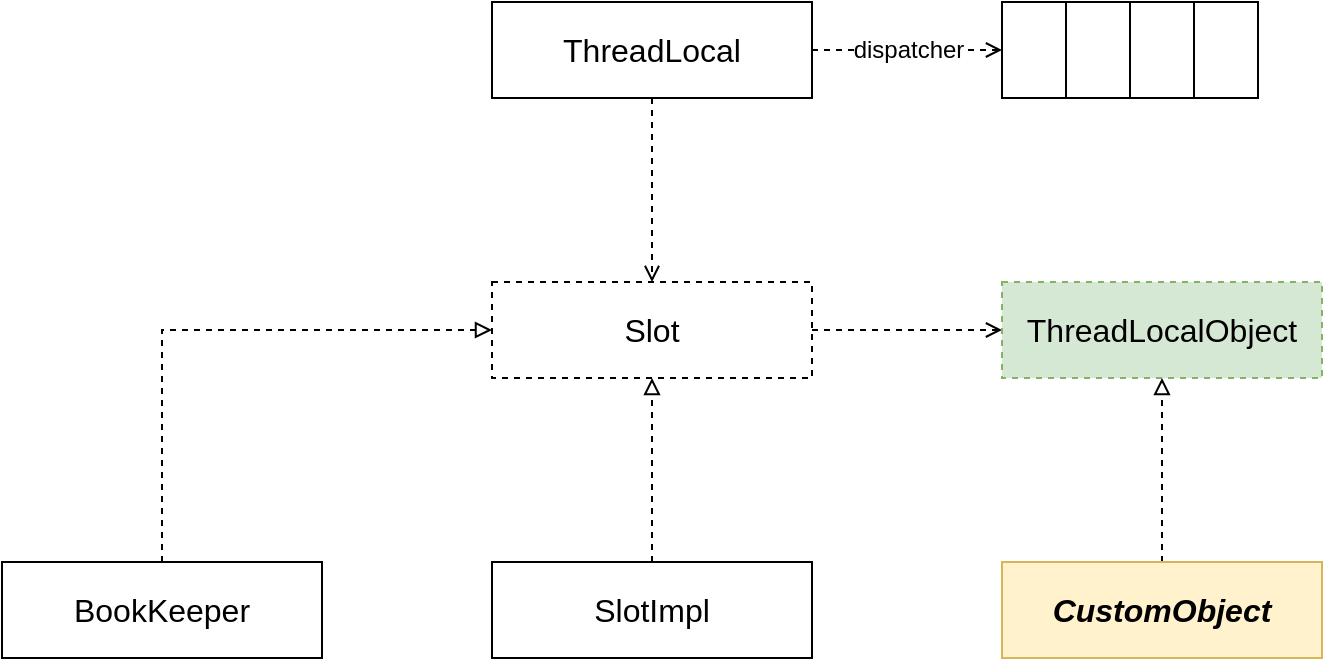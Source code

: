 <mxfile version="12.9.3" type="device" pages="2"><diagram id="0kbfae4RQs7ap1dSqmG8" name="thread_local"><mxGraphModel dx="946" dy="725" grid="1" gridSize="10" guides="1" tooltips="1" connect="1" arrows="1" fold="1" page="1" pageScale="1" pageWidth="850" pageHeight="1100" math="0" shadow="0"><root><mxCell id="mYwFGjdsr6LlYSkW4EM3-0"/><mxCell id="mYwFGjdsr6LlYSkW4EM3-1" parent="mYwFGjdsr6LlYSkW4EM3-0"/><mxCell id="I8bTCVWR3m5V-t0i6lkM-2" style="edgeStyle=orthogonalEdgeStyle;rounded=0;orthogonalLoop=1;jettySize=auto;html=1;exitX=0.5;exitY=1;exitDx=0;exitDy=0;entryX=0.5;entryY=0;entryDx=0;entryDy=0;dashed=1;endArrow=open;endFill=0;fontSize=16;" edge="1" parent="mYwFGjdsr6LlYSkW4EM3-1" source="I8bTCVWR3m5V-t0i6lkM-0" target="I8bTCVWR3m5V-t0i6lkM-1"><mxGeometry relative="1" as="geometry"/></mxCell><mxCell id="I8bTCVWR3m5V-t0i6lkM-11" value="dispatcher" style="edgeStyle=orthogonalEdgeStyle;rounded=0;orthogonalLoop=1;jettySize=auto;html=1;exitX=1;exitY=0.5;exitDx=0;exitDy=0;dashed=1;endArrow=open;endFill=0;fontSize=12;" edge="1" parent="mYwFGjdsr6LlYSkW4EM3-1" source="I8bTCVWR3m5V-t0i6lkM-0" target="I8bTCVWR3m5V-t0i6lkM-8"><mxGeometry relative="1" as="geometry"/></mxCell><mxCell id="I8bTCVWR3m5V-t0i6lkM-0" value="ThreadLocal" style="rounded=0;whiteSpace=wrap;html=1;fillColor=none;fontSize=16;fontStyle=0" vertex="1" parent="mYwFGjdsr6LlYSkW4EM3-1"><mxGeometry x="345" y="110" width="160" height="48" as="geometry"/></mxCell><mxCell id="I8bTCVWR3m5V-t0i6lkM-13" style="edgeStyle=orthogonalEdgeStyle;rounded=0;orthogonalLoop=1;jettySize=auto;html=1;exitX=1;exitY=0.5;exitDx=0;exitDy=0;entryX=0;entryY=0.5;entryDx=0;entryDy=0;dashed=1;endArrow=open;endFill=0;fontSize=12;" edge="1" parent="mYwFGjdsr6LlYSkW4EM3-1" source="I8bTCVWR3m5V-t0i6lkM-1" target="I8bTCVWR3m5V-t0i6lkM-12"><mxGeometry relative="1" as="geometry"/></mxCell><mxCell id="I8bTCVWR3m5V-t0i6lkM-1" value="Slot" style="rounded=0;whiteSpace=wrap;html=1;fillColor=none;fontSize=16;fontStyle=0;dashed=1;" vertex="1" parent="mYwFGjdsr6LlYSkW4EM3-1"><mxGeometry x="345" y="250" width="160" height="48" as="geometry"/></mxCell><mxCell id="I8bTCVWR3m5V-t0i6lkM-5" style="edgeStyle=orthogonalEdgeStyle;rounded=0;orthogonalLoop=1;jettySize=auto;html=1;exitX=0.5;exitY=0;exitDx=0;exitDy=0;dashed=1;endArrow=block;endFill=0;fontSize=12;" edge="1" parent="mYwFGjdsr6LlYSkW4EM3-1" source="I8bTCVWR3m5V-t0i6lkM-3" target="I8bTCVWR3m5V-t0i6lkM-1"><mxGeometry relative="1" as="geometry"/></mxCell><mxCell id="I8bTCVWR3m5V-t0i6lkM-3" value="SlotImpl" style="rounded=0;whiteSpace=wrap;html=1;fillColor=none;fontSize=16;fontStyle=0;" vertex="1" parent="mYwFGjdsr6LlYSkW4EM3-1"><mxGeometry x="345" y="390" width="160" height="48" as="geometry"/></mxCell><mxCell id="I8bTCVWR3m5V-t0i6lkM-6" style="edgeStyle=orthogonalEdgeStyle;rounded=0;orthogonalLoop=1;jettySize=auto;html=1;exitX=0.5;exitY=0;exitDx=0;exitDy=0;entryX=0;entryY=0.5;entryDx=0;entryDy=0;dashed=1;endArrow=block;endFill=0;fontSize=16;" edge="1" parent="mYwFGjdsr6LlYSkW4EM3-1" source="I8bTCVWR3m5V-t0i6lkM-4" target="I8bTCVWR3m5V-t0i6lkM-1"><mxGeometry relative="1" as="geometry"/></mxCell><mxCell id="I8bTCVWR3m5V-t0i6lkM-4" value="BookKeeper" style="rounded=0;whiteSpace=wrap;html=1;fillColor=none;fontSize=16;fontStyle=0;" vertex="1" parent="mYwFGjdsr6LlYSkW4EM3-1"><mxGeometry x="100" y="390" width="160" height="48" as="geometry"/></mxCell><mxCell id="I8bTCVWR3m5V-t0i6lkM-8" value="" style="rounded=0;whiteSpace=wrap;html=1;fillColor=none;fontSize=16;fontStyle=0;" vertex="1" parent="mYwFGjdsr6LlYSkW4EM3-1"><mxGeometry x="600" y="110" width="32" height="48" as="geometry"/></mxCell><mxCell id="I8bTCVWR3m5V-t0i6lkM-9" value="" style="rounded=0;whiteSpace=wrap;html=1;fillColor=none;fontSize=16;fontStyle=0;" vertex="1" parent="mYwFGjdsr6LlYSkW4EM3-1"><mxGeometry x="632" y="110" width="32" height="48" as="geometry"/></mxCell><mxCell id="I8bTCVWR3m5V-t0i6lkM-10" value="" style="rounded=0;whiteSpace=wrap;html=1;fillColor=none;fontSize=16;fontStyle=0;" vertex="1" parent="mYwFGjdsr6LlYSkW4EM3-1"><mxGeometry x="664" y="110" width="32" height="48" as="geometry"/></mxCell><mxCell id="I8bTCVWR3m5V-t0i6lkM-12" value="ThreadLocalObject" style="rounded=0;whiteSpace=wrap;html=1;fillColor=#d5e8d4;fontSize=16;fontStyle=0;dashed=1;strokeColor=#82b366;" vertex="1" parent="mYwFGjdsr6LlYSkW4EM3-1"><mxGeometry x="600" y="250" width="160" height="48" as="geometry"/></mxCell><mxCell id="I8bTCVWR3m5V-t0i6lkM-16" style="edgeStyle=orthogonalEdgeStyle;rounded=0;orthogonalLoop=1;jettySize=auto;html=1;exitX=0.5;exitY=0;exitDx=0;exitDy=0;entryX=0.5;entryY=1;entryDx=0;entryDy=0;dashed=1;endArrow=block;endFill=0;fontSize=12;" edge="1" parent="mYwFGjdsr6LlYSkW4EM3-1" source="I8bTCVWR3m5V-t0i6lkM-15" target="I8bTCVWR3m5V-t0i6lkM-12"><mxGeometry relative="1" as="geometry"/></mxCell><mxCell id="I8bTCVWR3m5V-t0i6lkM-15" value="CustomObject" style="rounded=0;whiteSpace=wrap;html=1;fillColor=#fff2cc;fontSize=16;fontStyle=3;strokeColor=#d6b656;" vertex="1" parent="mYwFGjdsr6LlYSkW4EM3-1"><mxGeometry x="600" y="390" width="160" height="48" as="geometry"/></mxCell><mxCell id="I8bTCVWR3m5V-t0i6lkM-17" value="" style="rounded=0;whiteSpace=wrap;html=1;fillColor=none;fontSize=16;fontStyle=0;" vertex="1" parent="mYwFGjdsr6LlYSkW4EM3-1"><mxGeometry x="696" y="110" width="32" height="48" as="geometry"/></mxCell></root></mxGraphModel></diagram><diagram id="glnTYT5U9cGZr4uRyTrs" name="cluster_manager_thread_local"><mxGraphModel dx="946" dy="725" grid="1" gridSize="10" guides="1" tooltips="1" connect="1" arrows="1" fold="1" page="1" pageScale="1" pageWidth="850" pageHeight="1100" math="0" shadow="0"><root><mxCell id="0"/><mxCell id="1" parent="0"/><mxCell id="sRooeL6XaYpakLVAjYfI-16" value="" style="rounded=0;whiteSpace=wrap;html=1;dashed=1;fillColor=none;fontSize=12;align=left;" vertex="1" parent="1"><mxGeometry x="375" y="130" width="360" height="240" as="geometry"/></mxCell><mxCell id="PtFINfd3rl2AeQoCFwSK-3" style="edgeStyle=orthogonalEdgeStyle;rounded=0;orthogonalLoop=1;jettySize=auto;html=1;exitX=0.5;exitY=1;exitDx=0;exitDy=0;entryX=0.5;entryY=0;entryDx=0;entryDy=0;dashed=1;endArrow=open;endFill=0;fontSize=16;" edge="1" parent="1" source="PtFINfd3rl2AeQoCFwSK-1" target="PtFINfd3rl2AeQoCFwSK-2"><mxGeometry relative="1" as="geometry"/></mxCell><mxCell id="PtFINfd3rl2AeQoCFwSK-1" value="ClusterManager" style="rounded=0;whiteSpace=wrap;html=1;fillColor=none;fontSize=16;" vertex="1" parent="1"><mxGeometry x="135" y="40" width="160" height="48" as="geometry"/></mxCell><mxCell id="YM2BKTUf8N3DlSIB4IF6-4" style="edgeStyle=orthogonalEdgeStyle;rounded=0;orthogonalLoop=1;jettySize=auto;html=1;exitX=1;exitY=0.25;exitDx=0;exitDy=0;endArrow=open;endFill=0;fontSize=12;entryX=0;entryY=0.25;entryDx=0;entryDy=0;" edge="1" parent="1" source="PtFINfd3rl2AeQoCFwSK-2" target="YM2BKTUf8N3DlSIB4IF6-3"><mxGeometry relative="1" as="geometry"/></mxCell><mxCell id="sRooeL6XaYpakLVAjYfI-13" style="edgeStyle=orthogonalEdgeStyle;rounded=0;orthogonalLoop=1;jettySize=auto;html=1;exitX=1;exitY=0.75;exitDx=0;exitDy=0;entryX=0;entryY=0.5;entryDx=0;entryDy=0;endArrow=open;endFill=0;fontSize=12;" edge="1" parent="1" source="PtFINfd3rl2AeQoCFwSK-2" target="sRooeL6XaYpakLVAjYfI-8"><mxGeometry relative="1" as="geometry"/></mxCell><mxCell id="sRooeL6XaYpakLVAjYfI-15" style="edgeStyle=orthogonalEdgeStyle;rounded=0;orthogonalLoop=1;jettySize=auto;html=1;exitX=0.5;exitY=1;exitDx=0;exitDy=0;endArrow=open;endFill=0;fontSize=12;" edge="1" parent="1" source="PtFINfd3rl2AeQoCFwSK-2" target="sRooeL6XaYpakLVAjYfI-12"><mxGeometry relative="1" as="geometry"/></mxCell><mxCell id="sRooeL6XaYpakLVAjYfI-18" value="ref" style="edgeStyle=orthogonalEdgeStyle;rounded=0;orthogonalLoop=1;jettySize=auto;html=1;exitX=0;exitY=0.5;exitDx=0;exitDy=0;entryX=0;entryY=0.5;entryDx=0;entryDy=0;dashed=1;endArrow=open;endFill=0;fontSize=12;" edge="1" parent="1" source="PtFINfd3rl2AeQoCFwSK-2" target="PtFINfd3rl2AeQoCFwSK-1"><mxGeometry relative="1" as="geometry"/></mxCell><mxCell id="PtFINfd3rl2AeQoCFwSK-2" value="ThreadLocal" style="rounded=0;whiteSpace=wrap;html=1;fillColor=none;fontSize=16;fontStyle=3" vertex="1" parent="1"><mxGeometry x="135" y="170" width="160" height="48" as="geometry"/></mxCell><mxCell id="sRooeL6XaYpakLVAjYfI-4" style="edgeStyle=orthogonalEdgeStyle;rounded=0;orthogonalLoop=1;jettySize=auto;html=1;exitX=1;exitY=0.5;exitDx=0;exitDy=0;endArrow=open;endFill=0;fontSize=12;" edge="1" parent="1" source="YM2BKTUf8N3DlSIB4IF6-3" target="sRooeL6XaYpakLVAjYfI-1"><mxGeometry relative="1" as="geometry"/></mxCell><mxCell id="YM2BKTUf8N3DlSIB4IF6-3" value="Container" style="rounded=0;whiteSpace=wrap;html=1;fillColor=none;fontSize=16;fontStyle=3" vertex="1" parent="1"><mxGeometry x="400" y="170" width="120" height="48" as="geometry"/></mxCell><mxCell id="sRooeL6XaYpakLVAjYfI-1" value="" style="rounded=0;whiteSpace=wrap;html=1;fillColor=none;fontSize=16;fontStyle=0;" vertex="1" parent="1"><mxGeometry x="590" y="170" width="32" height="48" as="geometry"/></mxCell><mxCell id="sRooeL6XaYpakLVAjYfI-2" value="" style="rounded=0;whiteSpace=wrap;html=1;fillColor=none;fontSize=16;fontStyle=0;" vertex="1" parent="1"><mxGeometry x="622" y="170" width="32" height="48" as="geometry"/></mxCell><mxCell id="sRooeL6XaYpakLVAjYfI-3" value="" style="rounded=0;whiteSpace=wrap;html=1;fillColor=none;fontSize=16;fontStyle=0;" vertex="1" parent="1"><mxGeometry x="654" y="170" width="32" height="48" as="geometry"/></mxCell><mxCell id="sRooeL6XaYpakLVAjYfI-6" value="HTTP Connection Pool" style="text;html=1;align=left;verticalAlign=middle;resizable=0;points=[];autosize=1;fontSize=12;" vertex="1" parent="1"><mxGeometry x="590" y="150" width="140" height="20" as="geometry"/></mxCell><mxCell id="sRooeL6XaYpakLVAjYfI-7" style="edgeStyle=orthogonalEdgeStyle;rounded=0;orthogonalLoop=1;jettySize=auto;html=1;exitX=1;exitY=0.5;exitDx=0;exitDy=0;endArrow=open;endFill=0;fontSize=12;" edge="1" parent="1" source="sRooeL6XaYpakLVAjYfI-8" target="sRooeL6XaYpakLVAjYfI-9"><mxGeometry relative="1" as="geometry"/></mxCell><mxCell id="sRooeL6XaYpakLVAjYfI-8" value="Container" style="rounded=0;whiteSpace=wrap;html=1;fillColor=none;fontSize=16;fontStyle=3" vertex="1" parent="1"><mxGeometry x="400" y="300" width="120" height="48" as="geometry"/></mxCell><mxCell id="sRooeL6XaYpakLVAjYfI-9" value="" style="rounded=0;whiteSpace=wrap;html=1;fillColor=none;fontSize=16;fontStyle=0;" vertex="1" parent="1"><mxGeometry x="590" y="300" width="32" height="48" as="geometry"/></mxCell><mxCell id="sRooeL6XaYpakLVAjYfI-10" value="" style="rounded=0;whiteSpace=wrap;html=1;fillColor=none;fontSize=16;fontStyle=0;" vertex="1" parent="1"><mxGeometry x="622" y="300" width="32" height="48" as="geometry"/></mxCell><mxCell id="sRooeL6XaYpakLVAjYfI-11" value="" style="rounded=0;whiteSpace=wrap;html=1;fillColor=none;fontSize=16;fontStyle=0;" vertex="1" parent="1"><mxGeometry x="654" y="300" width="32" height="48" as="geometry"/></mxCell><mxCell id="sRooeL6XaYpakLVAjYfI-17" style="edgeStyle=orthogonalEdgeStyle;rounded=0;orthogonalLoop=1;jettySize=auto;html=1;exitX=1;exitY=0.75;exitDx=0;exitDy=0;entryX=0;entryY=0.858;entryDx=0;entryDy=0;entryPerimeter=0;dashed=1;endArrow=open;endFill=0;fontSize=12;" edge="1" parent="1" source="sRooeL6XaYpakLVAjYfI-12" target="sRooeL6XaYpakLVAjYfI-16"><mxGeometry relative="1" as="geometry"/></mxCell><mxCell id="sRooeL6XaYpakLVAjYfI-12" value="ClusterEntry" style="rounded=0;whiteSpace=wrap;html=1;fillColor=none;fontSize=16;fontStyle=0" vertex="1" parent="1"><mxGeometry x="135" y="300" width="160" height="48" as="geometry"/></mxCell><mxCell id="sRooeL6XaYpakLVAjYfI-14" value="TCP ClientConnection" style="text;html=1;align=left;verticalAlign=middle;resizable=0;points=[];autosize=1;fontSize=12;" vertex="1" parent="1"><mxGeometry x="590" y="280" width="130" height="20" as="geometry"/></mxCell></root></mxGraphModel></diagram></mxfile>